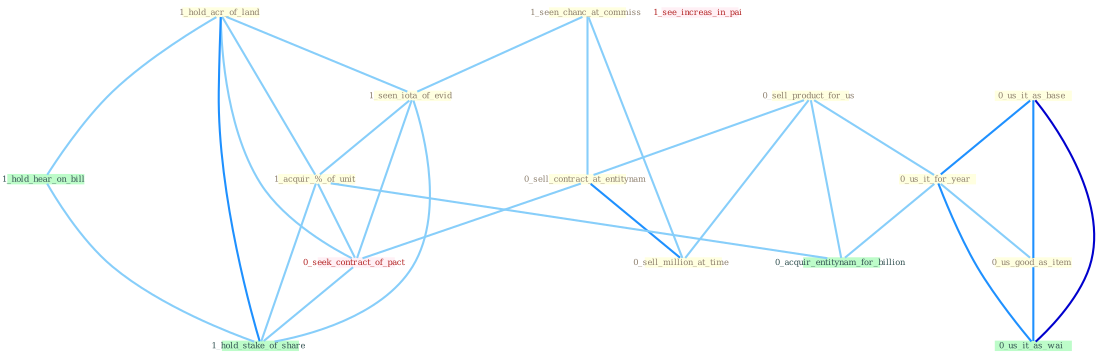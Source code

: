 Graph G{ 
    node
    [shape=polygon,style=filled,width=.5,height=.06,color="#BDFCC9",fixedsize=true,fontsize=4,
    fontcolor="#2f4f4f"];
    {node
    [color="#ffffe0", fontcolor="#8b7d6b"] "1_seen_chanc_at_commiss " "0_sell_product_for_us " "0_us_it_as_base " "1_hold_acr_of_land " "1_seen_iota_of_evid " "0_sell_contract_at_entitynam " "0_sell_million_at_time " "0_us_it_for_year " "1_acquir_%_of_unit " "0_us_good_as_item "}
{node [color="#fff0f5", fontcolor="#b22222"] "0_seek_contract_of_pact " "1_see_increas_in_pai "}
edge [color="#B0E2FF"];

	"1_seen_chanc_at_commiss " -- "1_seen_iota_of_evid " [w="1", color="#87cefa" ];
	"1_seen_chanc_at_commiss " -- "0_sell_contract_at_entitynam " [w="1", color="#87cefa" ];
	"1_seen_chanc_at_commiss " -- "0_sell_million_at_time " [w="1", color="#87cefa" ];
	"0_sell_product_for_us " -- "0_sell_contract_at_entitynam " [w="1", color="#87cefa" ];
	"0_sell_product_for_us " -- "0_sell_million_at_time " [w="1", color="#87cefa" ];
	"0_sell_product_for_us " -- "0_us_it_for_year " [w="1", color="#87cefa" ];
	"0_sell_product_for_us " -- "0_acquir_entitynam_for_billion " [w="1", color="#87cefa" ];
	"0_us_it_as_base " -- "0_us_it_for_year " [w="2", color="#1e90ff" , len=0.8];
	"0_us_it_as_base " -- "0_us_good_as_item " [w="2", color="#1e90ff" , len=0.8];
	"0_us_it_as_base " -- "0_us_it_as_wai " [w="3", color="#0000cd" , len=0.6];
	"1_hold_acr_of_land " -- "1_seen_iota_of_evid " [w="1", color="#87cefa" ];
	"1_hold_acr_of_land " -- "1_acquir_%_of_unit " [w="1", color="#87cefa" ];
	"1_hold_acr_of_land " -- "0_seek_contract_of_pact " [w="1", color="#87cefa" ];
	"1_hold_acr_of_land " -- "1_hold_hear_on_bill " [w="1", color="#87cefa" ];
	"1_hold_acr_of_land " -- "1_hold_stake_of_share " [w="2", color="#1e90ff" , len=0.8];
	"1_seen_iota_of_evid " -- "1_acquir_%_of_unit " [w="1", color="#87cefa" ];
	"1_seen_iota_of_evid " -- "0_seek_contract_of_pact " [w="1", color="#87cefa" ];
	"1_seen_iota_of_evid " -- "1_hold_stake_of_share " [w="1", color="#87cefa" ];
	"0_sell_contract_at_entitynam " -- "0_sell_million_at_time " [w="2", color="#1e90ff" , len=0.8];
	"0_sell_contract_at_entitynam " -- "0_seek_contract_of_pact " [w="1", color="#87cefa" ];
	"0_us_it_for_year " -- "0_us_good_as_item " [w="1", color="#87cefa" ];
	"0_us_it_for_year " -- "0_us_it_as_wai " [w="2", color="#1e90ff" , len=0.8];
	"0_us_it_for_year " -- "0_acquir_entitynam_for_billion " [w="1", color="#87cefa" ];
	"1_acquir_%_of_unit " -- "0_seek_contract_of_pact " [w="1", color="#87cefa" ];
	"1_acquir_%_of_unit " -- "0_acquir_entitynam_for_billion " [w="1", color="#87cefa" ];
	"1_acquir_%_of_unit " -- "1_hold_stake_of_share " [w="1", color="#87cefa" ];
	"0_us_good_as_item " -- "0_us_it_as_wai " [w="2", color="#1e90ff" , len=0.8];
	"0_seek_contract_of_pact " -- "1_hold_stake_of_share " [w="1", color="#87cefa" ];
	"1_hold_hear_on_bill " -- "1_hold_stake_of_share " [w="1", color="#87cefa" ];
}